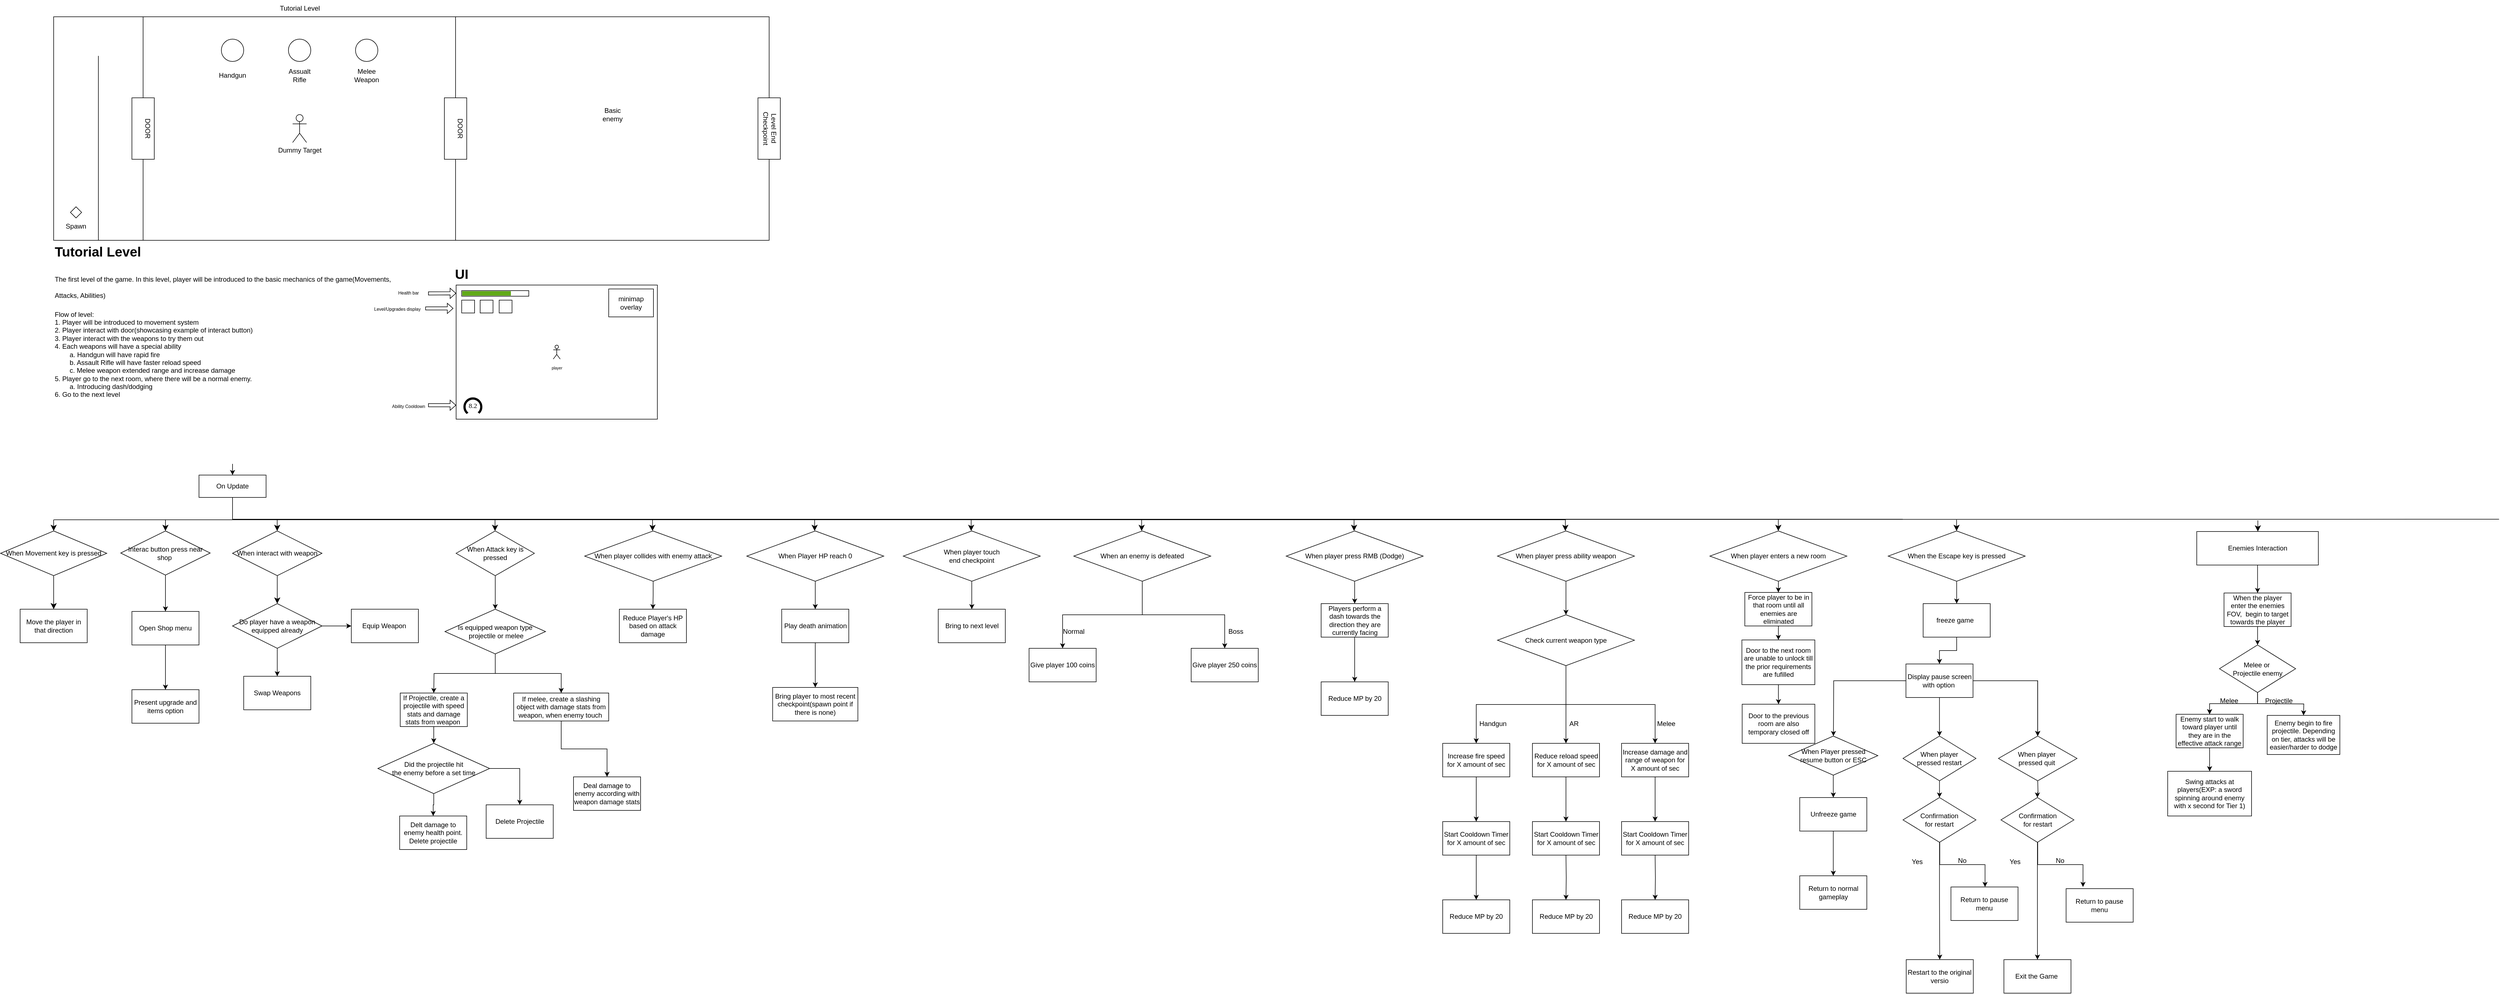 <mxfile version="27.1.1">
  <diagram name="Page-1" id="taYUtSJ_4CDuhA6wjiIW">
    <mxGraphModel dx="5456" dy="2317" grid="1" gridSize="10" guides="1" tooltips="1" connect="1" arrows="1" fold="1" page="1" pageScale="1" pageWidth="850" pageHeight="1100" math="0" shadow="0" adaptiveColors="auto">
      <root>
        <mxCell id="0" />
        <mxCell id="1" parent="0" />
        <mxCell id="h_4dqQD72bOemCukOD2A-1" value="" style="whiteSpace=wrap;html=1;fillColor=none;rounded=0;" parent="1" vertex="1">
          <mxGeometry x="-625" y="110" width="1280" height="400" as="geometry" />
        </mxCell>
        <mxCell id="h_4dqQD72bOemCukOD2A-2" value="Tutorial Level" style="text;html=1;align=center;verticalAlign=middle;resizable=0;points=[];autosize=1;strokeColor=none;fillColor=none;rounded=0;" parent="1" vertex="1">
          <mxGeometry x="-235" y="80" width="100" height="30" as="geometry" />
        </mxCell>
        <mxCell id="h_4dqQD72bOemCukOD2A-7" value="" style="rhombus;whiteSpace=wrap;html=1;rounded=0;" parent="1" vertex="1">
          <mxGeometry x="-595" y="450" width="20" height="20" as="geometry" />
        </mxCell>
        <mxCell id="h_4dqQD72bOemCukOD2A-9" value="Spawn" style="text;html=1;align=center;verticalAlign=middle;whiteSpace=wrap;rounded=0;" parent="1" vertex="1">
          <mxGeometry x="-615" y="470" width="60" height="30" as="geometry" />
        </mxCell>
        <mxCell id="h_4dqQD72bOemCukOD2A-11" value="&lt;h1 style=&quot;margin-top: 0px;&quot;&gt;&lt;span style=&quot;background-color: transparent; color: light-dark(rgb(0, 0, 0), rgb(255, 255, 255));&quot;&gt;Tutorial Level&lt;/span&gt;&lt;/h1&gt;&lt;h1 style=&quot;margin-top: 0px;&quot;&gt;&lt;span style=&quot;font-size: 12px; font-weight: 400; line-height: 100%;&quot;&gt;The first level of the game. In this level, player will be introduced to the basic mechanics of the game(Movements, Attacks, Abilities)&lt;/span&gt;&lt;/h1&gt;&lt;div&gt;&lt;span style=&quot;font-size: 12px; font-weight: 400; line-height: 100%;&quot;&gt;Flow of level:&lt;/span&gt;&lt;/div&gt;&lt;div&gt;1. Player will be introduced to movement system&lt;/div&gt;&lt;div&gt;2. Player interact with door(showcasing example of interact button)&lt;/div&gt;&lt;div&gt;3. Player interact with the weapons to try them out&lt;/div&gt;&lt;div&gt;4. Each weapons will have a special ability&lt;/div&gt;&lt;div&gt;&lt;span style=&quot;white-space: pre;&quot;&gt;&#x9;&lt;/span&gt;a. Handgun will have rapid fire&lt;br&gt;&lt;/div&gt;&lt;div&gt;&lt;span style=&quot;white-space: pre;&quot;&gt;&#x9;&lt;/span&gt;b. Assault Rifle will have faster reload speed&lt;br&gt;&lt;/div&gt;&lt;div&gt;&lt;span style=&quot;white-space: pre;&quot;&gt;&#x9;&lt;/span&gt;c. Melee weapon extended range and increase damage&lt;br&gt;&lt;/div&gt;&lt;div&gt;5. Player go to the next room, where there will be a normal enemy.&amp;nbsp;&lt;/div&gt;&lt;div&gt;&lt;span style=&quot;white-space: pre;&quot;&gt;&#x9;&lt;/span&gt;a. Introducing dash/dodging&lt;br&gt;&lt;/div&gt;&lt;div&gt;6. Go to the next level&lt;/div&gt;&lt;div&gt;&lt;br&gt;&lt;/div&gt;&lt;div&gt;&lt;br&gt;&lt;/div&gt;" style="text;html=1;whiteSpace=wrap;overflow=hidden;rounded=0;" parent="1" vertex="1">
          <mxGeometry x="-625" y="510" width="620" height="310" as="geometry" />
        </mxCell>
        <mxCell id="C2N_jpq54dSIksbOcnpH-1" value="Dummy Target&lt;div&gt;&lt;br&gt;&lt;/div&gt;" style="shape=umlActor;verticalLabelPosition=bottom;verticalAlign=top;html=1;outlineConnect=0;rounded=0;" parent="1" vertex="1">
          <mxGeometry x="-197.5" y="285" width="25" height="50" as="geometry" />
        </mxCell>
        <mxCell id="C2N_jpq54dSIksbOcnpH-4" value="" style="endArrow=none;html=1;rounded=0;" parent="1" target="h_4dqQD72bOemCukOD2A-1" edge="1">
          <mxGeometry width="50" height="50" relative="1" as="geometry">
            <mxPoint x="-545" y="510" as="sourcePoint" />
            <mxPoint x="-495" y="460" as="targetPoint" />
          </mxGeometry>
        </mxCell>
        <mxCell id="C2N_jpq54dSIksbOcnpH-5" value="" style="endArrow=none;html=1;rounded=0;" parent="1" edge="1">
          <mxGeometry width="50" height="50" relative="1" as="geometry">
            <mxPoint x="-545" y="510" as="sourcePoint" />
            <mxPoint x="-545" y="180" as="targetPoint" />
          </mxGeometry>
        </mxCell>
        <mxCell id="C2N_jpq54dSIksbOcnpH-6" value="" style="endArrow=none;html=1;rounded=0;" parent="1" source="C2N_jpq54dSIksbOcnpH-9" edge="1">
          <mxGeometry width="50" height="50" relative="1" as="geometry">
            <mxPoint x="-465" y="510" as="sourcePoint" />
            <mxPoint x="-465" y="110" as="targetPoint" />
          </mxGeometry>
        </mxCell>
        <mxCell id="C2N_jpq54dSIksbOcnpH-10" value="" style="endArrow=none;html=1;rounded=0;" parent="1" target="C2N_jpq54dSIksbOcnpH-9" edge="1">
          <mxGeometry width="50" height="50" relative="1" as="geometry">
            <mxPoint x="-465" y="510" as="sourcePoint" />
            <mxPoint x="-465" y="110" as="targetPoint" />
          </mxGeometry>
        </mxCell>
        <mxCell id="C2N_jpq54dSIksbOcnpH-9" value="DOOR&lt;div&gt;&amp;nbsp;&lt;/div&gt;" style="whiteSpace=wrap;html=1;textDirection=vertical-rl;rounded=0;" parent="1" vertex="1">
          <mxGeometry x="-485" y="255" width="40" height="110" as="geometry" />
        </mxCell>
        <mxCell id="tabiRLwtRzqliQ1mIiWP-1" value="" style="ellipse;whiteSpace=wrap;html=1;aspect=fixed;rounded=0;" parent="1" vertex="1">
          <mxGeometry x="-325" y="150" width="40" height="40" as="geometry" />
        </mxCell>
        <mxCell id="tabiRLwtRzqliQ1mIiWP-2" value="" style="ellipse;whiteSpace=wrap;html=1;aspect=fixed;rounded=0;" parent="1" vertex="1">
          <mxGeometry x="-205" y="150" width="40" height="40" as="geometry" />
        </mxCell>
        <mxCell id="tabiRLwtRzqliQ1mIiWP-3" value="" style="ellipse;whiteSpace=wrap;html=1;aspect=fixed;rounded=0;" parent="1" vertex="1">
          <mxGeometry x="-85" y="150" width="40" height="40" as="geometry" />
        </mxCell>
        <mxCell id="tabiRLwtRzqliQ1mIiWP-4" value="Handgun&lt;span style=&quot;color: rgba(0, 0, 0, 0); font-family: monospace; font-size: 0px; text-align: start; text-wrap-mode: nowrap;&quot;&gt;%3CmxGraphModel%3E%3Croot%3E%3CmxCell%20id%3D%220%22%2F%3E%3CmxCell%20id%3D%221%22%20parent%3D%220%22%2F%3E%3CmxCell%20id%3D%222%22%20value%3D%22%22%20style%3D%22ellipse%3BwhiteSpace%3Dwrap%3Bhtml%3D1%3Baspect%3Dfixed%3B%22%20vertex%3D%221%22%20parent%3D%221%22%3E%3CmxGeometry%20x%3D%22280%22%20y%3D%2280%22%20width%3D%2240%22%20height%3D%2240%22%20as%3D%22geometry%22%2F%3E%3C%2FmxCell%3E%3C%2Froot%3E%3C%2FmxGraphModel%3E&lt;/span&gt;" style="text;html=1;align=center;verticalAlign=middle;whiteSpace=wrap;rounded=0;" parent="1" vertex="1">
          <mxGeometry x="-335" y="200" width="60" height="30" as="geometry" />
        </mxCell>
        <mxCell id="tabiRLwtRzqliQ1mIiWP-5" value="Assualt Rifle" style="text;html=1;align=center;verticalAlign=middle;whiteSpace=wrap;rounded=0;" parent="1" vertex="1">
          <mxGeometry x="-215" y="200" width="60" height="30" as="geometry" />
        </mxCell>
        <mxCell id="tabiRLwtRzqliQ1mIiWP-6" value="Melee Weapon" style="text;html=1;align=center;verticalAlign=middle;whiteSpace=wrap;rounded=0;" parent="1" vertex="1">
          <mxGeometry x="-95" y="200" width="60" height="30" as="geometry" />
        </mxCell>
        <mxCell id="7q4dAaEzFGY37Xp3p4Tz-1" style="edgeStyle=orthogonalEdgeStyle;rounded=0;orthogonalLoop=1;jettySize=auto;html=1;exitX=0.5;exitY=1;exitDx=0;exitDy=0;" parent="1" source="C2N_jpq54dSIksbOcnpH-9" target="C2N_jpq54dSIksbOcnpH-9" edge="1">
          <mxGeometry relative="1" as="geometry" />
        </mxCell>
        <mxCell id="E4qFbeiB4ODEOkEXqFHY-1" value="&lt;h1 style=&quot;margin-top: 0px;&quot;&gt;&lt;span style=&quot;background-color: transparent; color: light-dark(rgb(0, 0, 0), rgb(255, 255, 255));&quot;&gt;UI&lt;/span&gt;&lt;/h1&gt;" style="text;html=1;whiteSpace=wrap;overflow=hidden;rounded=0;align=center;" parent="1" vertex="1">
          <mxGeometry x="15" y="550" width="180" height="40" as="geometry" />
        </mxCell>
        <mxCell id="E4qFbeiB4ODEOkEXqFHY-2" value="" style="rounded=0;whiteSpace=wrap;html=1;" parent="1" vertex="1">
          <mxGeometry x="95" y="590" width="360" height="240" as="geometry" />
        </mxCell>
        <mxCell id="E4qFbeiB4ODEOkEXqFHY-3" value="" style="rounded=0;whiteSpace=wrap;html=1;" parent="1" vertex="1">
          <mxGeometry x="105" y="600" width="120" height="10" as="geometry" />
        </mxCell>
        <mxCell id="E4qFbeiB4ODEOkEXqFHY-4" value="" style="rounded=0;whiteSpace=wrap;html=1;fillColor=#60a917;fontColor=#ffffff;strokeColor=none;movable=1;resizable=1;rotatable=1;deletable=1;editable=1;locked=0;connectable=1;" parent="1" vertex="1">
          <mxGeometry x="106" y="601" width="87" height="8" as="geometry" />
        </mxCell>
        <mxCell id="E4qFbeiB4ODEOkEXqFHY-5" value="" style="ellipse;whiteSpace=wrap;html=1;aspect=fixed;strokeWidth=4;" parent="1" vertex="1">
          <mxGeometry x="110" y="793" width="30" height="30" as="geometry" />
        </mxCell>
        <mxCell id="E4qFbeiB4ODEOkEXqFHY-7" value="&lt;font face=&quot;Tahoma&quot;&gt;8.2&lt;/font&gt;" style="text;html=1;align=center;verticalAlign=middle;whiteSpace=wrap;rounded=0;" parent="1" vertex="1">
          <mxGeometry x="95" y="791" width="60" height="30" as="geometry" />
        </mxCell>
        <mxCell id="E4qFbeiB4ODEOkEXqFHY-8" value="minimap overlay" style="rounded=0;whiteSpace=wrap;html=1;" parent="1" vertex="1">
          <mxGeometry x="368" y="597" width="80" height="50" as="geometry" />
        </mxCell>
        <mxCell id="E4qFbeiB4ODEOkEXqFHY-9" value="" style="shape=flexArrow;endArrow=classic;html=1;rounded=0;width=5.714;endSize=3.095;endWidth=11.565;" parent="1" edge="1">
          <mxGeometry width="50" height="50" relative="1" as="geometry">
            <mxPoint x="45" y="805" as="sourcePoint" />
            <mxPoint x="95" y="805" as="targetPoint" />
          </mxGeometry>
        </mxCell>
        <mxCell id="E4qFbeiB4ODEOkEXqFHY-10" value="" style="shape=flexArrow;endArrow=classic;html=1;rounded=0;width=5.714;endSize=3.095;endWidth=11.565;" parent="1" edge="1">
          <mxGeometry width="50" height="50" relative="1" as="geometry">
            <mxPoint x="45" y="605" as="sourcePoint" />
            <mxPoint x="95" y="604.76" as="targetPoint" />
          </mxGeometry>
        </mxCell>
        <mxCell id="E4qFbeiB4ODEOkEXqFHY-11" value="&lt;div&gt;&lt;font style=&quot;font-size: 8px;&quot;&gt;Ability&amp;nbsp;&lt;/font&gt;&lt;span style=&quot;font-size: 8px; background-color: transparent; color: light-dark(rgb(0, 0, 0), rgb(255, 255, 255));&quot;&gt;Cooldown&lt;/span&gt;&lt;/div&gt;" style="text;html=1;align=center;verticalAlign=middle;whiteSpace=wrap;rounded=0;" parent="1" vertex="1">
          <mxGeometry x="-35" y="791" width="90" height="30" as="geometry" />
        </mxCell>
        <mxCell id="E4qFbeiB4ODEOkEXqFHY-12" value="&lt;div&gt;&lt;span style=&quot;font-size: 8px;&quot;&gt;Health bar&lt;/span&gt;&lt;/div&gt;" style="text;html=1;align=center;verticalAlign=middle;whiteSpace=wrap;rounded=0;" parent="1" vertex="1">
          <mxGeometry x="-35" y="588" width="90" height="30" as="geometry" />
        </mxCell>
        <mxCell id="E4qFbeiB4ODEOkEXqFHY-19" value="" style="whiteSpace=wrap;html=1;aspect=fixed;" parent="1" vertex="1">
          <mxGeometry x="105" y="617" width="23" height="23" as="geometry" />
        </mxCell>
        <mxCell id="E4qFbeiB4ODEOkEXqFHY-20" value="" style="whiteSpace=wrap;html=1;aspect=fixed;" parent="1" vertex="1">
          <mxGeometry x="138" y="617" width="23" height="23" as="geometry" />
        </mxCell>
        <mxCell id="E4qFbeiB4ODEOkEXqFHY-21" value="" style="whiteSpace=wrap;html=1;aspect=fixed;" parent="1" vertex="1">
          <mxGeometry x="172" y="617" width="23" height="23" as="geometry" />
        </mxCell>
        <mxCell id="E4qFbeiB4ODEOkEXqFHY-22" value="" style="shape=flexArrow;endArrow=classic;html=1;rounded=0;width=5.714;endSize=3.095;endWidth=11.565;" parent="1" edge="1">
          <mxGeometry width="50" height="50" relative="1" as="geometry">
            <mxPoint x="40" y="631.8" as="sourcePoint" />
            <mxPoint x="90" y="631.8" as="targetPoint" />
          </mxGeometry>
        </mxCell>
        <mxCell id="E4qFbeiB4ODEOkEXqFHY-23" value="&lt;span style=&quot;font-size: 8px;&quot;&gt;Level/Upgrades display&lt;/span&gt;" style="text;html=1;align=center;verticalAlign=middle;whiteSpace=wrap;rounded=0;" parent="1" vertex="1">
          <mxGeometry x="-55" y="617" width="90" height="30" as="geometry" />
        </mxCell>
        <mxCell id="E4qFbeiB4ODEOkEXqFHY-24" value="" style="triangle;whiteSpace=wrap;html=1;rotation=-90;strokeColor=none;" parent="1" vertex="1">
          <mxGeometry x="117.2" y="798.45" width="16.87" height="43" as="geometry" />
        </mxCell>
        <mxCell id="E4qFbeiB4ODEOkEXqFHY-25" value="&lt;div&gt;&lt;font style=&quot;font-size: 7px;&quot;&gt;player&lt;/font&gt;&lt;/div&gt;" style="shape=umlActor;verticalLabelPosition=bottom;verticalAlign=top;html=1;outlineConnect=0;rounded=0;" parent="1" vertex="1">
          <mxGeometry x="268.75" y="697.5" width="12.5" height="25" as="geometry" />
        </mxCell>
        <mxCell id="eXyDsj4oLJ770W_KGHtE-5" value="" style="endArrow=none;html=1;rounded=0;" parent="1" source="eXyDsj4oLJ770W_KGHtE-7" edge="1">
          <mxGeometry width="50" height="50" relative="1" as="geometry">
            <mxPoint x="94" y="510" as="sourcePoint" />
            <mxPoint x="94" y="110" as="targetPoint" />
          </mxGeometry>
        </mxCell>
        <mxCell id="eXyDsj4oLJ770W_KGHtE-6" value="" style="endArrow=none;html=1;rounded=0;" parent="1" target="eXyDsj4oLJ770W_KGHtE-7" edge="1">
          <mxGeometry width="50" height="50" relative="1" as="geometry">
            <mxPoint x="94" y="510" as="sourcePoint" />
            <mxPoint x="94" y="110" as="targetPoint" />
          </mxGeometry>
        </mxCell>
        <mxCell id="eXyDsj4oLJ770W_KGHtE-7" value="DOOR&lt;div&gt;&amp;nbsp;&lt;/div&gt;" style="whiteSpace=wrap;html=1;textDirection=vertical-rl;rounded=0;" parent="1" vertex="1">
          <mxGeometry x="74" y="255" width="40" height="110" as="geometry" />
        </mxCell>
        <mxCell id="q4_9x-0cVKSZLk66gTpS-5" value="" style="rhombus;whiteSpace=wrap;html=1;fillColor=light-dark(#FFFFFF,#CC0000);strokeColor=none;" parent="1" vertex="1">
          <mxGeometry x="355" y="230" width="40" height="40" as="geometry" />
        </mxCell>
        <mxCell id="q4_9x-0cVKSZLk66gTpS-6" value="Basic enemy" style="text;html=1;align=center;verticalAlign=middle;whiteSpace=wrap;rounded=0;" parent="1" vertex="1">
          <mxGeometry x="345" y="270" width="60" height="30" as="geometry" />
        </mxCell>
        <mxCell id="q4_9x-0cVKSZLk66gTpS-7" value="Level End Checkpoint" style="whiteSpace=wrap;html=1;textDirection=vertical-rl;rounded=0;" parent="1" vertex="1">
          <mxGeometry x="635" y="255" width="40" height="110" as="geometry" />
        </mxCell>
        <mxCell id="80Y661r_ULmCbY4gzf0H-1" style="edgeStyle=orthogonalEdgeStyle;rounded=0;orthogonalLoop=1;jettySize=auto;html=1;exitX=0.5;exitY=1;exitDx=0;exitDy=0;entryX=0.5;entryY=0;entryDx=0;entryDy=0;" edge="1" parent="1" target="80Y661r_ULmCbY4gzf0H-2">
          <mxGeometry relative="1" as="geometry">
            <mxPoint x="-305" y="910" as="sourcePoint" />
          </mxGeometry>
        </mxCell>
        <mxCell id="80Y661r_ULmCbY4gzf0H-2" value="On Update" style="rounded=0;whiteSpace=wrap;html=1;" vertex="1" parent="1">
          <mxGeometry x="-365" y="930" width="120" height="40" as="geometry" />
        </mxCell>
        <mxCell id="80Y661r_ULmCbY4gzf0H-3" style="edgeStyle=none;curved=1;rounded=0;orthogonalLoop=1;jettySize=auto;html=1;exitX=0.5;exitY=1;exitDx=0;exitDy=0;fontSize=12;startSize=8;endSize=8;" edge="1" parent="1" source="80Y661r_ULmCbY4gzf0H-4" target="80Y661r_ULmCbY4gzf0H-8">
          <mxGeometry relative="1" as="geometry" />
        </mxCell>
        <mxCell id="80Y661r_ULmCbY4gzf0H-4" value="&lt;div&gt;&lt;span style=&quot;background-color: transparent; color: light-dark(rgb(0, 0, 0), rgb(255, 255, 255));&quot;&gt;When Movement key is pressed&lt;/span&gt;&lt;/div&gt;" style="rhombus;whiteSpace=wrap;html=1;" vertex="1" parent="1">
          <mxGeometry x="-720" y="1030" width="190" height="80" as="geometry" />
        </mxCell>
        <mxCell id="80Y661r_ULmCbY4gzf0H-5" value="" style="endArrow=none;html=1;rounded=0;fontSize=12;startSize=8;endSize=8;curved=1;" edge="1" parent="1">
          <mxGeometry width="50" height="50" relative="1" as="geometry">
            <mxPoint x="-305" y="1010" as="sourcePoint" />
            <mxPoint x="-305" y="970" as="targetPoint" />
          </mxGeometry>
        </mxCell>
        <mxCell id="80Y661r_ULmCbY4gzf0H-6" value="" style="endArrow=none;html=1;rounded=0;fontSize=12;startSize=8;endSize=8;curved=1;" edge="1" parent="1">
          <mxGeometry width="50" height="50" relative="1" as="geometry">
            <mxPoint x="-305" y="1010" as="sourcePoint" />
            <mxPoint x="-625" y="1010" as="targetPoint" />
          </mxGeometry>
        </mxCell>
        <mxCell id="80Y661r_ULmCbY4gzf0H-7" value="" style="endArrow=classic;html=1;rounded=0;fontSize=12;startSize=8;endSize=8;curved=1;entryX=0.5;entryY=0;entryDx=0;entryDy=0;" edge="1" parent="1" target="80Y661r_ULmCbY4gzf0H-4">
          <mxGeometry width="50" height="50" relative="1" as="geometry">
            <mxPoint x="-625" y="1010" as="sourcePoint" />
            <mxPoint x="-675" y="1020" as="targetPoint" />
          </mxGeometry>
        </mxCell>
        <mxCell id="80Y661r_ULmCbY4gzf0H-8" value="Move the player in that direction" style="rounded=0;whiteSpace=wrap;html=1;" vertex="1" parent="1">
          <mxGeometry x="-685" y="1170" width="120" height="60" as="geometry" />
        </mxCell>
        <mxCell id="80Y661r_ULmCbY4gzf0H-9" value="" style="endArrow=classic;html=1;rounded=0;fontSize=12;startSize=8;endSize=8;curved=1;" edge="1" parent="1">
          <mxGeometry width="50" height="50" relative="1" as="geometry">
            <mxPoint x="-425" y="1010" as="sourcePoint" />
            <mxPoint x="-425" y="1030" as="targetPoint" />
          </mxGeometry>
        </mxCell>
        <mxCell id="80Y661r_ULmCbY4gzf0H-10" value="" style="edgeStyle=none;curved=1;rounded=0;orthogonalLoop=1;jettySize=auto;html=1;fontSize=12;startSize=8;endSize=8;" edge="1" parent="1" source="80Y661r_ULmCbY4gzf0H-11" target="80Y661r_ULmCbY4gzf0H-16">
          <mxGeometry relative="1" as="geometry" />
        </mxCell>
        <mxCell id="80Y661r_ULmCbY4gzf0H-11" value="When interact with weapon" style="rhombus;whiteSpace=wrap;html=1;" vertex="1" parent="1">
          <mxGeometry x="-305" y="1030" width="160" height="80" as="geometry" />
        </mxCell>
        <mxCell id="80Y661r_ULmCbY4gzf0H-12" value="" style="endArrow=none;html=1;rounded=0;fontSize=12;startSize=8;endSize=8;curved=1;" edge="1" parent="1">
          <mxGeometry width="50" height="50" relative="1" as="geometry">
            <mxPoint x="-305" y="1010" as="sourcePoint" />
            <mxPoint x="2080" y="1010" as="targetPoint" />
          </mxGeometry>
        </mxCell>
        <mxCell id="80Y661r_ULmCbY4gzf0H-13" value="" style="endArrow=classic;html=1;rounded=0;fontSize=12;startSize=8;endSize=8;curved=1;" edge="1" parent="1">
          <mxGeometry width="50" height="50" relative="1" as="geometry">
            <mxPoint x="-225.11" y="1010" as="sourcePoint" />
            <mxPoint x="-225.11" y="1030" as="targetPoint" />
          </mxGeometry>
        </mxCell>
        <mxCell id="80Y661r_ULmCbY4gzf0H-14" style="edgeStyle=orthogonalEdgeStyle;rounded=0;orthogonalLoop=1;jettySize=auto;html=1;exitX=1;exitY=0.5;exitDx=0;exitDy=0;" edge="1" parent="1">
          <mxGeometry relative="1" as="geometry">
            <mxPoint x="-92.5" y="1200" as="targetPoint" />
            <mxPoint x="-172.5" y="1200" as="sourcePoint" />
          </mxGeometry>
        </mxCell>
        <mxCell id="80Y661r_ULmCbY4gzf0H-15" style="edgeStyle=orthogonalEdgeStyle;rounded=0;orthogonalLoop=1;jettySize=auto;html=1;exitX=0.5;exitY=1;exitDx=0;exitDy=0;" edge="1" parent="1" source="80Y661r_ULmCbY4gzf0H-16">
          <mxGeometry relative="1" as="geometry">
            <mxPoint x="-225" y="1290" as="targetPoint" />
          </mxGeometry>
        </mxCell>
        <mxCell id="80Y661r_ULmCbY4gzf0H-16" value="Do player have a weapon&lt;div&gt;equipped already&lt;/div&gt;" style="rhombus;whiteSpace=wrap;html=1;" vertex="1" parent="1">
          <mxGeometry x="-305" y="1160" width="160" height="80" as="geometry" />
        </mxCell>
        <mxCell id="80Y661r_ULmCbY4gzf0H-17" value="Equip Weapon&amp;nbsp;" style="rounded=0;whiteSpace=wrap;html=1;" vertex="1" parent="1">
          <mxGeometry x="-92.5" y="1170" width="120" height="60" as="geometry" />
        </mxCell>
        <mxCell id="80Y661r_ULmCbY4gzf0H-18" value="Swap Weapons" style="rounded=0;whiteSpace=wrap;html=1;" vertex="1" parent="1">
          <mxGeometry x="-285" y="1290" width="120" height="60" as="geometry" />
        </mxCell>
        <mxCell id="80Y661r_ULmCbY4gzf0H-19" value="" style="endArrow=classic;html=1;rounded=0;fontSize=12;startSize=8;endSize=8;curved=1;" edge="1" parent="1">
          <mxGeometry width="50" height="50" relative="1" as="geometry">
            <mxPoint x="164.6" y="1010" as="sourcePoint" />
            <mxPoint x="164.6" y="1030" as="targetPoint" />
          </mxGeometry>
        </mxCell>
        <mxCell id="80Y661r_ULmCbY4gzf0H-20" style="edgeStyle=orthogonalEdgeStyle;rounded=0;orthogonalLoop=1;jettySize=auto;html=1;exitX=0.5;exitY=1;exitDx=0;exitDy=0;entryX=0.5;entryY=0;entryDx=0;entryDy=0;" edge="1" parent="1" source="80Y661r_ULmCbY4gzf0H-21">
          <mxGeometry relative="1" as="geometry">
            <mxPoint x="165" y="1170" as="targetPoint" />
          </mxGeometry>
        </mxCell>
        <mxCell id="80Y661r_ULmCbY4gzf0H-21" value="When Attack key is pressed" style="rhombus;whiteSpace=wrap;html=1;" vertex="1" parent="1">
          <mxGeometry x="95" y="1030" width="140" height="80" as="geometry" />
        </mxCell>
        <mxCell id="80Y661r_ULmCbY4gzf0H-22" style="edgeStyle=orthogonalEdgeStyle;rounded=0;orthogonalLoop=1;jettySize=auto;html=1;exitX=0.5;exitY=1;exitDx=0;exitDy=0;" edge="1" parent="1" source="80Y661r_ULmCbY4gzf0H-24">
          <mxGeometry relative="1" as="geometry">
            <mxPoint x="55" y="1320" as="targetPoint" />
            <mxPoint x="165" y="1290" as="sourcePoint" />
          </mxGeometry>
        </mxCell>
        <mxCell id="80Y661r_ULmCbY4gzf0H-23" value="" style="edgeStyle=orthogonalEdgeStyle;rounded=0;orthogonalLoop=1;jettySize=auto;html=1;" edge="1" parent="1" source="80Y661r_ULmCbY4gzf0H-24" target="80Y661r_ULmCbY4gzf0H-26">
          <mxGeometry relative="1" as="geometry" />
        </mxCell>
        <mxCell id="80Y661r_ULmCbY4gzf0H-24" value="Is equipped weapon type&lt;div&gt;&amp;nbsp;projectile or melee&lt;/div&gt;" style="rhombus;whiteSpace=wrap;html=1;rounded=0;" vertex="1" parent="1">
          <mxGeometry x="75" y="1170" width="180" height="80" as="geometry" />
        </mxCell>
        <mxCell id="80Y661r_ULmCbY4gzf0H-25" value="" style="edgeStyle=orthogonalEdgeStyle;rounded=0;orthogonalLoop=1;jettySize=auto;html=1;" edge="1" parent="1" source="80Y661r_ULmCbY4gzf0H-26" target="80Y661r_ULmCbY4gzf0H-35">
          <mxGeometry relative="1" as="geometry" />
        </mxCell>
        <mxCell id="80Y661r_ULmCbY4gzf0H-26" value="If melee, create a slashing object with damage stats from weapon, when enemy touch&amp;nbsp;" style="whiteSpace=wrap;html=1;rounded=0;" vertex="1" parent="1">
          <mxGeometry x="198" y="1320" width="170" height="50" as="geometry" />
        </mxCell>
        <mxCell id="80Y661r_ULmCbY4gzf0H-27" value="" style="edgeStyle=orthogonalEdgeStyle;rounded=0;orthogonalLoop=1;jettySize=auto;html=1;" edge="1" parent="1" source="80Y661r_ULmCbY4gzf0H-28" target="80Y661r_ULmCbY4gzf0H-32">
          <mxGeometry relative="1" as="geometry" />
        </mxCell>
        <mxCell id="80Y661r_ULmCbY4gzf0H-28" value="If Projectile, create a projectile with speed stats and damage stats from weapon&amp;nbsp;" style="rounded=0;whiteSpace=wrap;html=1;" vertex="1" parent="1">
          <mxGeometry x="-5" y="1320" width="120" height="60" as="geometry" />
        </mxCell>
        <mxCell id="80Y661r_ULmCbY4gzf0H-29" style="edgeStyle=orthogonalEdgeStyle;rounded=0;orthogonalLoop=1;jettySize=auto;html=1;exitX=0.5;exitY=1;exitDx=0;exitDy=0;" edge="1" parent="1" source="80Y661r_ULmCbY4gzf0H-26" target="80Y661r_ULmCbY4gzf0H-26">
          <mxGeometry relative="1" as="geometry" />
        </mxCell>
        <mxCell id="80Y661r_ULmCbY4gzf0H-30" value="" style="edgeStyle=orthogonalEdgeStyle;rounded=0;orthogonalLoop=1;jettySize=auto;html=1;" edge="1" parent="1" source="80Y661r_ULmCbY4gzf0H-32" target="80Y661r_ULmCbY4gzf0H-33">
          <mxGeometry relative="1" as="geometry" />
        </mxCell>
        <mxCell id="80Y661r_ULmCbY4gzf0H-31" value="" style="edgeStyle=orthogonalEdgeStyle;rounded=0;orthogonalLoop=1;jettySize=auto;html=1;exitX=1;exitY=0.5;exitDx=0;exitDy=0;" edge="1" parent="1" source="80Y661r_ULmCbY4gzf0H-32" target="80Y661r_ULmCbY4gzf0H-34">
          <mxGeometry relative="1" as="geometry" />
        </mxCell>
        <mxCell id="80Y661r_ULmCbY4gzf0H-32" value="Did the projectile hit&lt;div&gt;the enemy before a set time&lt;/div&gt;" style="rhombus;whiteSpace=wrap;html=1;rounded=0;" vertex="1" parent="1">
          <mxGeometry x="-45" y="1410" width="200" height="90" as="geometry" />
        </mxCell>
        <mxCell id="80Y661r_ULmCbY4gzf0H-33" value="Delt damage to enemy health point. Delete projectile" style="whiteSpace=wrap;html=1;rounded=0;" vertex="1" parent="1">
          <mxGeometry x="-6" y="1540" width="120" height="60" as="geometry" />
        </mxCell>
        <mxCell id="80Y661r_ULmCbY4gzf0H-34" value="Delete Projectile" style="whiteSpace=wrap;html=1;rounded=0;" vertex="1" parent="1">
          <mxGeometry x="148.75" y="1520" width="120" height="60" as="geometry" />
        </mxCell>
        <mxCell id="80Y661r_ULmCbY4gzf0H-35" value="Deal damage to enemy according with weapon damage stats" style="whiteSpace=wrap;html=1;rounded=0;" vertex="1" parent="1">
          <mxGeometry x="305" y="1470" width="120" height="60" as="geometry" />
        </mxCell>
        <mxCell id="80Y661r_ULmCbY4gzf0H-36" value="" style="endArrow=classic;html=1;rounded=0;fontSize=12;startSize=8;endSize=8;curved=1;" edge="1" parent="1">
          <mxGeometry width="50" height="50" relative="1" as="geometry">
            <mxPoint x="446.41" y="1010" as="sourcePoint" />
            <mxPoint x="446.41" y="1030" as="targetPoint" />
          </mxGeometry>
        </mxCell>
        <mxCell id="80Y661r_ULmCbY4gzf0H-37" value="" style="edgeStyle=orthogonalEdgeStyle;rounded=0;orthogonalLoop=1;jettySize=auto;html=1;" edge="1" parent="1" source="80Y661r_ULmCbY4gzf0H-38" target="80Y661r_ULmCbY4gzf0H-39">
          <mxGeometry relative="1" as="geometry" />
        </mxCell>
        <mxCell id="80Y661r_ULmCbY4gzf0H-38" value="When player collides with enemy attack" style="rhombus;whiteSpace=wrap;html=1;" vertex="1" parent="1">
          <mxGeometry x="325" y="1030" width="245" height="90" as="geometry" />
        </mxCell>
        <mxCell id="80Y661r_ULmCbY4gzf0H-39" value="Reduce Player&#39;s HP based on attack damage" style="whiteSpace=wrap;html=1;" vertex="1" parent="1">
          <mxGeometry x="387" y="1170" width="120" height="60" as="geometry" />
        </mxCell>
        <mxCell id="80Y661r_ULmCbY4gzf0H-40" value="" style="endArrow=classic;html=1;rounded=0;fontSize=12;startSize=8;endSize=8;curved=1;" edge="1" parent="1">
          <mxGeometry width="50" height="50" relative="1" as="geometry">
            <mxPoint x="736.41" y="1010" as="sourcePoint" />
            <mxPoint x="736.41" y="1030" as="targetPoint" />
          </mxGeometry>
        </mxCell>
        <mxCell id="80Y661r_ULmCbY4gzf0H-41" value="" style="edgeStyle=orthogonalEdgeStyle;rounded=0;orthogonalLoop=1;jettySize=auto;html=1;" edge="1" parent="1" source="80Y661r_ULmCbY4gzf0H-42" target="80Y661r_ULmCbY4gzf0H-44">
          <mxGeometry relative="1" as="geometry" />
        </mxCell>
        <mxCell id="80Y661r_ULmCbY4gzf0H-42" value="When Player HP reach 0" style="rhombus;whiteSpace=wrap;html=1;" vertex="1" parent="1">
          <mxGeometry x="615" y="1030" width="245" height="90" as="geometry" />
        </mxCell>
        <mxCell id="80Y661r_ULmCbY4gzf0H-43" value="" style="edgeStyle=orthogonalEdgeStyle;rounded=0;orthogonalLoop=1;jettySize=auto;html=1;" edge="1" parent="1" source="80Y661r_ULmCbY4gzf0H-44" target="80Y661r_ULmCbY4gzf0H-45">
          <mxGeometry relative="1" as="geometry" />
        </mxCell>
        <mxCell id="80Y661r_ULmCbY4gzf0H-44" value="Play death animation" style="whiteSpace=wrap;html=1;" vertex="1" parent="1">
          <mxGeometry x="677.5" y="1170" width="120" height="60" as="geometry" />
        </mxCell>
        <mxCell id="80Y661r_ULmCbY4gzf0H-45" value="Bring player to most recent checkpoint(spawn point if there is none)" style="whiteSpace=wrap;html=1;" vertex="1" parent="1">
          <mxGeometry x="661.25" y="1310" width="152.5" height="60" as="geometry" />
        </mxCell>
        <mxCell id="80Y661r_ULmCbY4gzf0H-46" value="" style="endArrow=classic;html=1;rounded=0;fontSize=12;startSize=8;endSize=8;curved=1;" edge="1" parent="1">
          <mxGeometry width="50" height="50" relative="1" as="geometry">
            <mxPoint x="1016.41" y="1010" as="sourcePoint" />
            <mxPoint x="1016.41" y="1030" as="targetPoint" />
          </mxGeometry>
        </mxCell>
        <mxCell id="80Y661r_ULmCbY4gzf0H-47" value="" style="edgeStyle=orthogonalEdgeStyle;rounded=0;orthogonalLoop=1;jettySize=auto;html=1;" edge="1" parent="1" source="80Y661r_ULmCbY4gzf0H-48" target="80Y661r_ULmCbY4gzf0H-49">
          <mxGeometry relative="1" as="geometry" />
        </mxCell>
        <mxCell id="80Y661r_ULmCbY4gzf0H-48" value="When player touch&lt;div&gt;end checkpoint&lt;/div&gt;" style="rhombus;whiteSpace=wrap;html=1;" vertex="1" parent="1">
          <mxGeometry x="895" y="1030" width="245" height="90" as="geometry" />
        </mxCell>
        <mxCell id="80Y661r_ULmCbY4gzf0H-49" value="Bring to next level" style="whiteSpace=wrap;html=1;" vertex="1" parent="1">
          <mxGeometry x="957.5" y="1170" width="120" height="60" as="geometry" />
        </mxCell>
        <mxCell id="80Y661r_ULmCbY4gzf0H-50" value="" style="endArrow=classic;html=1;rounded=0;fontSize=12;startSize=8;endSize=8;curved=1;" edge="1" parent="1">
          <mxGeometry width="50" height="50" relative="1" as="geometry">
            <mxPoint x="1321.41" y="1010" as="sourcePoint" />
            <mxPoint x="1321.41" y="1030" as="targetPoint" />
          </mxGeometry>
        </mxCell>
        <mxCell id="80Y661r_ULmCbY4gzf0H-51" value="" style="edgeStyle=orthogonalEdgeStyle;rounded=0;orthogonalLoop=1;jettySize=auto;html=1;" edge="1" parent="1" source="80Y661r_ULmCbY4gzf0H-53" target="80Y661r_ULmCbY4gzf0H-54">
          <mxGeometry relative="1" as="geometry" />
        </mxCell>
        <mxCell id="80Y661r_ULmCbY4gzf0H-52" value="" style="edgeStyle=orthogonalEdgeStyle;rounded=0;orthogonalLoop=1;jettySize=auto;html=1;" edge="1" parent="1" source="80Y661r_ULmCbY4gzf0H-53" target="80Y661r_ULmCbY4gzf0H-55">
          <mxGeometry relative="1" as="geometry" />
        </mxCell>
        <mxCell id="80Y661r_ULmCbY4gzf0H-53" value="When an enemy is defeated" style="rhombus;whiteSpace=wrap;html=1;" vertex="1" parent="1">
          <mxGeometry x="1200" y="1030" width="245" height="90" as="geometry" />
        </mxCell>
        <mxCell id="80Y661r_ULmCbY4gzf0H-54" value="Give player 100 coins" style="whiteSpace=wrap;html=1;" vertex="1" parent="1">
          <mxGeometry x="1120" y="1240" width="120" height="60" as="geometry" />
        </mxCell>
        <mxCell id="80Y661r_ULmCbY4gzf0H-55" value="Give player 250 coins" style="whiteSpace=wrap;html=1;" vertex="1" parent="1">
          <mxGeometry x="1410" y="1240" width="120" height="60" as="geometry" />
        </mxCell>
        <mxCell id="80Y661r_ULmCbY4gzf0H-56" value="Normal" style="text;html=1;align=center;verticalAlign=middle;whiteSpace=wrap;rounded=0;" vertex="1" parent="1">
          <mxGeometry x="1170" y="1195" width="60" height="30" as="geometry" />
        </mxCell>
        <mxCell id="80Y661r_ULmCbY4gzf0H-57" value="Boss" style="text;html=1;align=center;verticalAlign=middle;whiteSpace=wrap;rounded=0;" vertex="1" parent="1">
          <mxGeometry x="1460" y="1195" width="60" height="30" as="geometry" />
        </mxCell>
        <mxCell id="80Y661r_ULmCbY4gzf0H-58" value="" style="endArrow=classic;html=1;rounded=0;fontSize=12;startSize=8;endSize=8;curved=1;" edge="1" parent="1">
          <mxGeometry width="50" height="50" relative="1" as="geometry">
            <mxPoint x="1701.41" y="1010" as="sourcePoint" />
            <mxPoint x="1701.41" y="1030" as="targetPoint" />
          </mxGeometry>
        </mxCell>
        <mxCell id="80Y661r_ULmCbY4gzf0H-59" value="" style="edgeStyle=orthogonalEdgeStyle;rounded=0;orthogonalLoop=1;jettySize=auto;html=1;" edge="1" parent="1" source="80Y661r_ULmCbY4gzf0H-60" target="80Y661r_ULmCbY4gzf0H-62">
          <mxGeometry relative="1" as="geometry" />
        </mxCell>
        <mxCell id="80Y661r_ULmCbY4gzf0H-60" value="When player press RMB (Dodge)" style="rhombus;whiteSpace=wrap;html=1;" vertex="1" parent="1">
          <mxGeometry x="1580" y="1030" width="245" height="90" as="geometry" />
        </mxCell>
        <mxCell id="80Y661r_ULmCbY4gzf0H-61" value="" style="edgeStyle=orthogonalEdgeStyle;rounded=0;orthogonalLoop=1;jettySize=auto;html=1;" edge="1" parent="1" source="80Y661r_ULmCbY4gzf0H-62" target="80Y661r_ULmCbY4gzf0H-148">
          <mxGeometry relative="1" as="geometry" />
        </mxCell>
        <mxCell id="80Y661r_ULmCbY4gzf0H-62" value="Players perform a dash towards the direction they are currently facing" style="whiteSpace=wrap;html=1;" vertex="1" parent="1">
          <mxGeometry x="1642.5" y="1160" width="120" height="60" as="geometry" />
        </mxCell>
        <mxCell id="80Y661r_ULmCbY4gzf0H-63" value="" style="endArrow=classic;html=1;rounded=0;fontSize=12;startSize=8;endSize=8;curved=1;" edge="1" parent="1">
          <mxGeometry width="50" height="50" relative="1" as="geometry">
            <mxPoint x="2079.41" y="1010" as="sourcePoint" />
            <mxPoint x="2079.41" y="1030" as="targetPoint" />
          </mxGeometry>
        </mxCell>
        <mxCell id="80Y661r_ULmCbY4gzf0H-64" value="" style="edgeStyle=orthogonalEdgeStyle;rounded=0;orthogonalLoop=1;jettySize=auto;html=1;" edge="1" parent="1" source="80Y661r_ULmCbY4gzf0H-65" target="80Y661r_ULmCbY4gzf0H-69">
          <mxGeometry relative="1" as="geometry" />
        </mxCell>
        <mxCell id="80Y661r_ULmCbY4gzf0H-65" value="When player press ability weapon" style="rhombus;whiteSpace=wrap;html=1;" vertex="1" parent="1">
          <mxGeometry x="1958" y="1030" width="245" height="90" as="geometry" />
        </mxCell>
        <mxCell id="80Y661r_ULmCbY4gzf0H-66" value="" style="edgeStyle=orthogonalEdgeStyle;rounded=0;orthogonalLoop=1;jettySize=auto;html=1;" edge="1" parent="1" source="80Y661r_ULmCbY4gzf0H-69" target="80Y661r_ULmCbY4gzf0H-71">
          <mxGeometry relative="1" as="geometry" />
        </mxCell>
        <mxCell id="80Y661r_ULmCbY4gzf0H-67" value="" style="edgeStyle=orthogonalEdgeStyle;rounded=0;orthogonalLoop=1;jettySize=auto;html=1;" edge="1" parent="1" source="80Y661r_ULmCbY4gzf0H-69" target="80Y661r_ULmCbY4gzf0H-73">
          <mxGeometry relative="1" as="geometry" />
        </mxCell>
        <mxCell id="80Y661r_ULmCbY4gzf0H-68" value="" style="edgeStyle=orthogonalEdgeStyle;rounded=0;orthogonalLoop=1;jettySize=auto;html=1;" edge="1" parent="1" source="80Y661r_ULmCbY4gzf0H-69" target="80Y661r_ULmCbY4gzf0H-75">
          <mxGeometry relative="1" as="geometry" />
        </mxCell>
        <mxCell id="80Y661r_ULmCbY4gzf0H-69" value="Check current weapon type" style="rhombus;whiteSpace=wrap;html=1;" vertex="1" parent="1">
          <mxGeometry x="1958" y="1180" width="245" height="91" as="geometry" />
        </mxCell>
        <mxCell id="80Y661r_ULmCbY4gzf0H-70" value="" style="edgeStyle=orthogonalEdgeStyle;rounded=0;orthogonalLoop=1;jettySize=auto;html=1;" edge="1" parent="1" source="80Y661r_ULmCbY4gzf0H-71" target="80Y661r_ULmCbY4gzf0H-80">
          <mxGeometry relative="1" as="geometry" />
        </mxCell>
        <mxCell id="80Y661r_ULmCbY4gzf0H-71" value="Increase fire speed for X amount of sec" style="whiteSpace=wrap;html=1;" vertex="1" parent="1">
          <mxGeometry x="1860" y="1410" width="120" height="60" as="geometry" />
        </mxCell>
        <mxCell id="80Y661r_ULmCbY4gzf0H-72" value="" style="edgeStyle=orthogonalEdgeStyle;rounded=0;orthogonalLoop=1;jettySize=auto;html=1;" edge="1" parent="1" source="80Y661r_ULmCbY4gzf0H-73">
          <mxGeometry relative="1" as="geometry">
            <mxPoint x="2080.5" y="1550" as="targetPoint" />
          </mxGeometry>
        </mxCell>
        <mxCell id="80Y661r_ULmCbY4gzf0H-73" value="Reduce reload speed for X amount of sec" style="whiteSpace=wrap;html=1;" vertex="1" parent="1">
          <mxGeometry x="2020.5" y="1410" width="120" height="60" as="geometry" />
        </mxCell>
        <mxCell id="80Y661r_ULmCbY4gzf0H-74" value="" style="edgeStyle=orthogonalEdgeStyle;rounded=0;orthogonalLoop=1;jettySize=auto;html=1;" edge="1" parent="1" source="80Y661r_ULmCbY4gzf0H-75">
          <mxGeometry relative="1" as="geometry">
            <mxPoint x="2240.0" y="1550" as="targetPoint" />
          </mxGeometry>
        </mxCell>
        <mxCell id="80Y661r_ULmCbY4gzf0H-75" value="Increase damage and range of weapon for X amount of sec" style="whiteSpace=wrap;html=1;" vertex="1" parent="1">
          <mxGeometry x="2180" y="1410" width="120" height="60" as="geometry" />
        </mxCell>
        <mxCell id="80Y661r_ULmCbY4gzf0H-76" value="Handgun" style="text;html=1;align=center;verticalAlign=middle;whiteSpace=wrap;rounded=0;" vertex="1" parent="1">
          <mxGeometry x="1920" y="1360" width="60" height="30" as="geometry" />
        </mxCell>
        <mxCell id="80Y661r_ULmCbY4gzf0H-77" value="AR" style="text;html=1;align=center;verticalAlign=middle;whiteSpace=wrap;rounded=0;" vertex="1" parent="1">
          <mxGeometry x="2065" y="1360" width="60" height="30" as="geometry" />
        </mxCell>
        <mxCell id="80Y661r_ULmCbY4gzf0H-78" value="Melee" style="text;html=1;align=center;verticalAlign=middle;whiteSpace=wrap;rounded=0;" vertex="1" parent="1">
          <mxGeometry x="2230" y="1360" width="60" height="30" as="geometry" />
        </mxCell>
        <mxCell id="80Y661r_ULmCbY4gzf0H-79" value="" style="edgeStyle=orthogonalEdgeStyle;rounded=0;orthogonalLoop=1;jettySize=auto;html=1;" edge="1" parent="1" source="80Y661r_ULmCbY4gzf0H-80" target="80Y661r_ULmCbY4gzf0H-149">
          <mxGeometry relative="1" as="geometry" />
        </mxCell>
        <mxCell id="80Y661r_ULmCbY4gzf0H-80" value="Start Cooldown Timer for X amount of sec" style="whiteSpace=wrap;html=1;" vertex="1" parent="1">
          <mxGeometry x="1860" y="1550" width="120" height="60" as="geometry" />
        </mxCell>
        <mxCell id="80Y661r_ULmCbY4gzf0H-81" value="Start Cooldown Timer for X amount of sec" style="whiteSpace=wrap;html=1;" vertex="1" parent="1">
          <mxGeometry x="2020.5" y="1550" width="120" height="60" as="geometry" />
        </mxCell>
        <mxCell id="80Y661r_ULmCbY4gzf0H-82" value="Start Cooldown Timer for X amount of sec" style="whiteSpace=wrap;html=1;" vertex="1" parent="1">
          <mxGeometry x="2180" y="1550" width="120" height="60" as="geometry" />
        </mxCell>
        <mxCell id="80Y661r_ULmCbY4gzf0H-83" value="" style="endArrow=none;html=1;rounded=0;fontSize=12;startSize=8;endSize=8;curved=1;" edge="1" parent="1">
          <mxGeometry width="50" height="50" relative="1" as="geometry">
            <mxPoint x="-305" y="1009" as="sourcePoint" />
            <mxPoint x="2683" y="1009" as="targetPoint" />
          </mxGeometry>
        </mxCell>
        <mxCell id="80Y661r_ULmCbY4gzf0H-84" value="" style="endArrow=none;html=1;rounded=0;fontSize=12;startSize=8;endSize=8;curved=1;" edge="1" parent="1">
          <mxGeometry width="50" height="50" relative="1" as="geometry">
            <mxPoint x="-305" y="1010" as="sourcePoint" />
            <mxPoint x="3749.793" y="1009" as="targetPoint" />
          </mxGeometry>
        </mxCell>
        <mxCell id="80Y661r_ULmCbY4gzf0H-85" value="" style="endArrow=classic;html=1;rounded=0;fontSize=12;startSize=8;endSize=8;curved=1;" edge="1" parent="1">
          <mxGeometry width="50" height="50" relative="1" as="geometry">
            <mxPoint x="2460.41" y="1010" as="sourcePoint" />
            <mxPoint x="2460.41" y="1030" as="targetPoint" />
          </mxGeometry>
        </mxCell>
        <mxCell id="80Y661r_ULmCbY4gzf0H-86" value="" style="edgeStyle=orthogonalEdgeStyle;rounded=0;orthogonalLoop=1;jettySize=auto;html=1;" edge="1" parent="1" source="80Y661r_ULmCbY4gzf0H-87" target="80Y661r_ULmCbY4gzf0H-89">
          <mxGeometry relative="1" as="geometry" />
        </mxCell>
        <mxCell id="80Y661r_ULmCbY4gzf0H-87" value="When player enters a new room" style="rhombus;whiteSpace=wrap;html=1;" vertex="1" parent="1">
          <mxGeometry x="2338" y="1030" width="245" height="90" as="geometry" />
        </mxCell>
        <mxCell id="80Y661r_ULmCbY4gzf0H-88" value="" style="edgeStyle=orthogonalEdgeStyle;rounded=0;orthogonalLoop=1;jettySize=auto;html=1;" edge="1" parent="1" source="80Y661r_ULmCbY4gzf0H-89" target="80Y661r_ULmCbY4gzf0H-91">
          <mxGeometry relative="1" as="geometry" />
        </mxCell>
        <mxCell id="80Y661r_ULmCbY4gzf0H-89" value="Force player to be in that room until all enemies are eliminated" style="whiteSpace=wrap;html=1;" vertex="1" parent="1">
          <mxGeometry x="2400.5" y="1140" width="120" height="60" as="geometry" />
        </mxCell>
        <mxCell id="80Y661r_ULmCbY4gzf0H-90" value="" style="edgeStyle=orthogonalEdgeStyle;rounded=0;orthogonalLoop=1;jettySize=auto;html=1;" edge="1" parent="1" source="80Y661r_ULmCbY4gzf0H-91" target="80Y661r_ULmCbY4gzf0H-124">
          <mxGeometry relative="1" as="geometry" />
        </mxCell>
        <mxCell id="80Y661r_ULmCbY4gzf0H-91" value="Door to the next room are unable to unlock till the prior requirements are fufilled" style="whiteSpace=wrap;html=1;" vertex="1" parent="1">
          <mxGeometry x="2395.25" y="1225" width="130.5" height="80" as="geometry" />
        </mxCell>
        <mxCell id="80Y661r_ULmCbY4gzf0H-92" value="" style="endArrow=classic;html=1;rounded=0;fontSize=12;startSize=8;endSize=8;curved=1;" edge="1" parent="1">
          <mxGeometry width="50" height="50" relative="1" as="geometry">
            <mxPoint x="2779.31" y="1010" as="sourcePoint" />
            <mxPoint x="2779.31" y="1030" as="targetPoint" />
          </mxGeometry>
        </mxCell>
        <mxCell id="80Y661r_ULmCbY4gzf0H-93" value="" style="edgeStyle=orthogonalEdgeStyle;rounded=0;orthogonalLoop=1;jettySize=auto;html=1;" edge="1" parent="1" source="80Y661r_ULmCbY4gzf0H-94" target="80Y661r_ULmCbY4gzf0H-96">
          <mxGeometry relative="1" as="geometry" />
        </mxCell>
        <mxCell id="80Y661r_ULmCbY4gzf0H-94" value="When the Escape key is pressed" style="rhombus;whiteSpace=wrap;html=1;" vertex="1" parent="1">
          <mxGeometry x="2657" y="1030" width="245" height="90" as="geometry" />
        </mxCell>
        <mxCell id="80Y661r_ULmCbY4gzf0H-95" value="" style="edgeStyle=orthogonalEdgeStyle;rounded=0;orthogonalLoop=1;jettySize=auto;html=1;" edge="1" parent="1" source="80Y661r_ULmCbY4gzf0H-96" target="80Y661r_ULmCbY4gzf0H-103">
          <mxGeometry relative="1" as="geometry" />
        </mxCell>
        <mxCell id="80Y661r_ULmCbY4gzf0H-96" value="freeze game&amp;nbsp;&amp;nbsp;" style="whiteSpace=wrap;html=1;" vertex="1" parent="1">
          <mxGeometry x="2719.5" y="1160" width="120" height="60" as="geometry" />
        </mxCell>
        <mxCell id="80Y661r_ULmCbY4gzf0H-97" value="" style="edgeStyle=orthogonalEdgeStyle;rounded=0;orthogonalLoop=1;jettySize=auto;html=1;" edge="1" parent="1" source="80Y661r_ULmCbY4gzf0H-103">
          <mxGeometry relative="1" as="geometry">
            <mxPoint x="2559" y="1397.004" as="targetPoint" />
          </mxGeometry>
        </mxCell>
        <mxCell id="80Y661r_ULmCbY4gzf0H-98" value="" style="edgeStyle=orthogonalEdgeStyle;rounded=0;orthogonalLoop=1;jettySize=auto;html=1;" edge="1" parent="1" source="80Y661r_ULmCbY4gzf0H-103" target="80Y661r_ULmCbY4gzf0H-106">
          <mxGeometry relative="1" as="geometry" />
        </mxCell>
        <mxCell id="80Y661r_ULmCbY4gzf0H-99" value="" style="edgeStyle=orthogonalEdgeStyle;rounded=0;orthogonalLoop=1;jettySize=auto;html=1;" edge="1" parent="1" source="80Y661r_ULmCbY4gzf0H-103" target="80Y661r_ULmCbY4gzf0H-106">
          <mxGeometry relative="1" as="geometry" />
        </mxCell>
        <mxCell id="80Y661r_ULmCbY4gzf0H-100" value="" style="edgeStyle=orthogonalEdgeStyle;rounded=0;orthogonalLoop=1;jettySize=auto;html=1;" edge="1" parent="1" source="80Y661r_ULmCbY4gzf0H-103" target="80Y661r_ULmCbY4gzf0H-106">
          <mxGeometry relative="1" as="geometry" />
        </mxCell>
        <mxCell id="80Y661r_ULmCbY4gzf0H-101" value="" style="edgeStyle=orthogonalEdgeStyle;rounded=0;orthogonalLoop=1;jettySize=auto;html=1;" edge="1" parent="1" source="80Y661r_ULmCbY4gzf0H-103" target="80Y661r_ULmCbY4gzf0H-106">
          <mxGeometry relative="1" as="geometry" />
        </mxCell>
        <mxCell id="80Y661r_ULmCbY4gzf0H-102" value="" style="edgeStyle=orthogonalEdgeStyle;rounded=0;orthogonalLoop=1;jettySize=auto;html=1;" edge="1" parent="1" source="80Y661r_ULmCbY4gzf0H-103" target="80Y661r_ULmCbY4gzf0H-108">
          <mxGeometry relative="1" as="geometry" />
        </mxCell>
        <mxCell id="80Y661r_ULmCbY4gzf0H-103" value="Display pause screen&lt;div&gt;with option&amp;nbsp;&lt;/div&gt;" style="whiteSpace=wrap;html=1;" vertex="1" parent="1">
          <mxGeometry x="2688.74" y="1268" width="120" height="60" as="geometry" />
        </mxCell>
        <mxCell id="80Y661r_ULmCbY4gzf0H-104" value="" style="edgeStyle=orthogonalEdgeStyle;rounded=0;orthogonalLoop=1;jettySize=auto;html=1;" edge="1" parent="1" source="80Y661r_ULmCbY4gzf0H-105" target="80Y661r_ULmCbY4gzf0H-141">
          <mxGeometry relative="1" as="geometry" />
        </mxCell>
        <mxCell id="80Y661r_ULmCbY4gzf0H-105" value="When Player pressed&lt;div&gt;&amp;nbsp;resume button or ESC&amp;nbsp;&lt;/div&gt;" style="rhombus;whiteSpace=wrap;html=1;" vertex="1" parent="1">
          <mxGeometry x="2479" y="1397" width="159.5" height="70" as="geometry" />
        </mxCell>
        <mxCell id="80Y661r_ULmCbY4gzf0H-106" value="When player&amp;nbsp;&lt;div&gt;pressed quit&amp;nbsp;&lt;/div&gt;" style="rhombus;whiteSpace=wrap;html=1;" vertex="1" parent="1">
          <mxGeometry x="2854.24" y="1397" width="140.5" height="80" as="geometry" />
        </mxCell>
        <mxCell id="80Y661r_ULmCbY4gzf0H-107" value="" style="edgeStyle=orthogonalEdgeStyle;rounded=0;orthogonalLoop=1;jettySize=auto;html=1;" edge="1" parent="1" source="80Y661r_ULmCbY4gzf0H-108" target="80Y661r_ULmCbY4gzf0H-111">
          <mxGeometry relative="1" as="geometry" />
        </mxCell>
        <mxCell id="80Y661r_ULmCbY4gzf0H-108" value="When player&lt;div&gt;pressed restart&lt;/div&gt;" style="rhombus;whiteSpace=wrap;html=1;" vertex="1" parent="1">
          <mxGeometry x="2683.49" y="1397" width="130.5" height="80" as="geometry" />
        </mxCell>
        <mxCell id="80Y661r_ULmCbY4gzf0H-109" value="" style="edgeStyle=orthogonalEdgeStyle;rounded=0;orthogonalLoop=1;jettySize=auto;html=1;" edge="1" parent="1" source="80Y661r_ULmCbY4gzf0H-111" target="80Y661r_ULmCbY4gzf0H-112">
          <mxGeometry relative="1" as="geometry" />
        </mxCell>
        <mxCell id="80Y661r_ULmCbY4gzf0H-110" value="" style="edgeStyle=orthogonalEdgeStyle;rounded=0;orthogonalLoop=1;jettySize=auto;html=1;exitX=0.559;exitY=0.89;exitDx=0;exitDy=0;exitPerimeter=0;" edge="1" parent="1" source="80Y661r_ULmCbY4gzf0H-111" target="80Y661r_ULmCbY4gzf0H-113">
          <mxGeometry relative="1" as="geometry">
            <mxPoint x="2739.238" y="1626.986" as="sourcePoint" />
            <Array as="points">
              <mxPoint x="2749.24" y="1578" />
              <mxPoint x="2749.24" y="1627" />
              <mxPoint x="2830.24" y="1627" />
            </Array>
          </mxGeometry>
        </mxCell>
        <mxCell id="80Y661r_ULmCbY4gzf0H-111" value="Confirmation&lt;div&gt;for restart&lt;/div&gt;" style="rhombus;whiteSpace=wrap;html=1;" vertex="1" parent="1">
          <mxGeometry x="2683.49" y="1507" width="130.5" height="80" as="geometry" />
        </mxCell>
        <mxCell id="80Y661r_ULmCbY4gzf0H-112" value="Restart to the original versio" style="whiteSpace=wrap;html=1;" vertex="1" parent="1">
          <mxGeometry x="2689.24" y="1797" width="120" height="60" as="geometry" />
        </mxCell>
        <mxCell id="80Y661r_ULmCbY4gzf0H-113" value="Return to pause menu" style="whiteSpace=wrap;html=1;" vertex="1" parent="1">
          <mxGeometry x="2769.24" y="1667.0" width="120" height="60" as="geometry" />
        </mxCell>
        <mxCell id="80Y661r_ULmCbY4gzf0H-114" value="Yes" style="text;html=1;align=center;verticalAlign=middle;whiteSpace=wrap;rounded=0;" vertex="1" parent="1">
          <mxGeometry x="2679.24" y="1607" width="60" height="30" as="geometry" />
        </mxCell>
        <mxCell id="80Y661r_ULmCbY4gzf0H-115" value="No" style="text;html=1;align=center;verticalAlign=middle;resizable=0;points=[];autosize=1;strokeColor=none;fillColor=none;" vertex="1" parent="1">
          <mxGeometry x="2769.24" y="1605" width="40" height="30" as="geometry" />
        </mxCell>
        <mxCell id="80Y661r_ULmCbY4gzf0H-116" value="" style="edgeStyle=orthogonalEdgeStyle;rounded=0;orthogonalLoop=1;jettySize=auto;html=1;" edge="1" parent="1" target="80Y661r_ULmCbY4gzf0H-119">
          <mxGeometry relative="1" as="geometry">
            <mxPoint x="2924.49" y="1477" as="sourcePoint" />
          </mxGeometry>
        </mxCell>
        <mxCell id="80Y661r_ULmCbY4gzf0H-117" value="" style="edgeStyle=orthogonalEdgeStyle;rounded=0;orthogonalLoop=1;jettySize=auto;html=1;" edge="1" parent="1" source="80Y661r_ULmCbY4gzf0H-119" target="80Y661r_ULmCbY4gzf0H-120">
          <mxGeometry relative="1" as="geometry" />
        </mxCell>
        <mxCell id="80Y661r_ULmCbY4gzf0H-118" value="" style="edgeStyle=orthogonalEdgeStyle;rounded=0;orthogonalLoop=1;jettySize=auto;html=1;exitX=0.559;exitY=0.89;exitDx=0;exitDy=0;exitPerimeter=0;" edge="1" parent="1" source="80Y661r_ULmCbY4gzf0H-119">
          <mxGeometry relative="1" as="geometry">
            <mxPoint x="2914.488" y="1626.986" as="sourcePoint" />
            <Array as="points">
              <mxPoint x="2924.49" y="1578" />
              <mxPoint x="2924.49" y="1627" />
              <mxPoint x="3005.49" y="1627" />
            </Array>
            <mxPoint x="3005.48" y="1667.0" as="targetPoint" />
          </mxGeometry>
        </mxCell>
        <mxCell id="80Y661r_ULmCbY4gzf0H-119" value="Confirmation&lt;div&gt;for restart&lt;/div&gt;" style="rhombus;whiteSpace=wrap;html=1;" vertex="1" parent="1">
          <mxGeometry x="2858.74" y="1507" width="130.5" height="80" as="geometry" />
        </mxCell>
        <mxCell id="80Y661r_ULmCbY4gzf0H-120" value="Exit the Game&amp;nbsp;" style="whiteSpace=wrap;html=1;" vertex="1" parent="1">
          <mxGeometry x="2863.99" y="1797" width="120" height="60" as="geometry" />
        </mxCell>
        <mxCell id="80Y661r_ULmCbY4gzf0H-121" value="Return to pause menu" style="whiteSpace=wrap;html=1;" vertex="1" parent="1">
          <mxGeometry x="2975.25" y="1670.0" width="120" height="60" as="geometry" />
        </mxCell>
        <mxCell id="80Y661r_ULmCbY4gzf0H-122" value="Yes" style="text;html=1;align=center;verticalAlign=middle;whiteSpace=wrap;rounded=0;" vertex="1" parent="1">
          <mxGeometry x="2854.49" y="1607" width="60" height="30" as="geometry" />
        </mxCell>
        <mxCell id="80Y661r_ULmCbY4gzf0H-123" value="No" style="text;html=1;align=center;verticalAlign=middle;resizable=0;points=[];autosize=1;strokeColor=none;fillColor=none;" vertex="1" parent="1">
          <mxGeometry x="2944.49" y="1605" width="40" height="30" as="geometry" />
        </mxCell>
        <mxCell id="80Y661r_ULmCbY4gzf0H-124" value="Door to the previous room are also temporary closed off" style="whiteSpace=wrap;html=1;" vertex="1" parent="1">
          <mxGeometry x="2395.75" y="1340" width="130" height="70" as="geometry" />
        </mxCell>
        <mxCell id="80Y661r_ULmCbY4gzf0H-125" value="" style="endArrow=classic;html=1;rounded=0;fontSize=12;startSize=8;endSize=8;curved=1;" edge="1" parent="1">
          <mxGeometry width="50" height="50" relative="1" as="geometry">
            <mxPoint x="3318.31" y="1011" as="sourcePoint" />
            <mxPoint x="3318.31" y="1031" as="targetPoint" />
          </mxGeometry>
        </mxCell>
        <mxCell id="80Y661r_ULmCbY4gzf0H-126" value="" style="edgeStyle=orthogonalEdgeStyle;rounded=0;orthogonalLoop=1;jettySize=auto;html=1;" edge="1" parent="1" source="80Y661r_ULmCbY4gzf0H-127" target="80Y661r_ULmCbY4gzf0H-129">
          <mxGeometry relative="1" as="geometry" />
        </mxCell>
        <mxCell id="80Y661r_ULmCbY4gzf0H-127" value="Enemies Interaction" style="rounded=0;whiteSpace=wrap;html=1;" vertex="1" parent="1">
          <mxGeometry x="3209" y="1031" width="217.5" height="60" as="geometry" />
        </mxCell>
        <mxCell id="80Y661r_ULmCbY4gzf0H-128" value="" style="edgeStyle=orthogonalEdgeStyle;rounded=0;orthogonalLoop=1;jettySize=auto;html=1;" edge="1" parent="1" source="80Y661r_ULmCbY4gzf0H-129" target="80Y661r_ULmCbY4gzf0H-132">
          <mxGeometry relative="1" as="geometry" />
        </mxCell>
        <mxCell id="80Y661r_ULmCbY4gzf0H-129" value="When the player enter the enemies FOV,&amp;nbsp; begin to target towards the player" style="whiteSpace=wrap;html=1;rounded=0;" vertex="1" parent="1">
          <mxGeometry x="3257.75" y="1141" width="120" height="60" as="geometry" />
        </mxCell>
        <mxCell id="80Y661r_ULmCbY4gzf0H-130" value="" style="edgeStyle=orthogonalEdgeStyle;rounded=0;orthogonalLoop=1;jettySize=auto;html=1;" edge="1" parent="1" source="80Y661r_ULmCbY4gzf0H-132" target="80Y661r_ULmCbY4gzf0H-134">
          <mxGeometry relative="1" as="geometry" />
        </mxCell>
        <mxCell id="80Y661r_ULmCbY4gzf0H-131" value="" style="edgeStyle=orthogonalEdgeStyle;rounded=0;orthogonalLoop=1;jettySize=auto;html=1;" edge="1" parent="1" source="80Y661r_ULmCbY4gzf0H-132" target="80Y661r_ULmCbY4gzf0H-134">
          <mxGeometry relative="1" as="geometry" />
        </mxCell>
        <mxCell id="80Y661r_ULmCbY4gzf0H-132" value="Melee or&amp;nbsp;&lt;div&gt;Projectile enemy&lt;/div&gt;" style="rhombus;whiteSpace=wrap;html=1;rounded=0;" vertex="1" parent="1">
          <mxGeometry x="3249.62" y="1234" width="136.25" height="85" as="geometry" />
        </mxCell>
        <mxCell id="80Y661r_ULmCbY4gzf0H-133" value="" style="edgeStyle=orthogonalEdgeStyle;rounded=0;orthogonalLoop=1;jettySize=auto;html=1;" edge="1" parent="1" source="80Y661r_ULmCbY4gzf0H-134" target="80Y661r_ULmCbY4gzf0H-139">
          <mxGeometry relative="1" as="geometry" />
        </mxCell>
        <mxCell id="80Y661r_ULmCbY4gzf0H-134" value="Enemy start to walk toward player until they are in the effective attack range" style="whiteSpace=wrap;html=1;rounded=0;" vertex="1" parent="1">
          <mxGeometry x="3172.005" y="1358" width="120" height="60" as="geometry" />
        </mxCell>
        <mxCell id="80Y661r_ULmCbY4gzf0H-135" value="Melee" style="text;html=1;align=center;verticalAlign=middle;whiteSpace=wrap;rounded=0;" vertex="1" parent="1">
          <mxGeometry x="3237" y="1319" width="60" height="30" as="geometry" />
        </mxCell>
        <mxCell id="80Y661r_ULmCbY4gzf0H-136" value="" style="edgeStyle=orthogonalEdgeStyle;rounded=0;orthogonalLoop=1;jettySize=auto;html=1;" edge="1" parent="1">
          <mxGeometry relative="1" as="geometry">
            <mxPoint x="3317" y="1339.004" as="sourcePoint" />
            <mxPoint x="3400" y="1360" as="targetPoint" />
          </mxGeometry>
        </mxCell>
        <mxCell id="80Y661r_ULmCbY4gzf0H-137" value="Enemy begin to fire projectile. Depending on tier, attacks will be easier/harder to dodge" style="whiteSpace=wrap;html=1;rounded=0;" vertex="1" parent="1">
          <mxGeometry x="3335" y="1360" width="129.99" height="70" as="geometry" />
        </mxCell>
        <mxCell id="80Y661r_ULmCbY4gzf0H-138" value="Projectile" style="text;html=1;align=center;verticalAlign=middle;whiteSpace=wrap;rounded=0;" vertex="1" parent="1">
          <mxGeometry x="3325.87" y="1319" width="60" height="30" as="geometry" />
        </mxCell>
        <mxCell id="80Y661r_ULmCbY4gzf0H-139" value="Swing attacks at players(EXP: a sword spinning around enemy with x second for Tier 1)" style="whiteSpace=wrap;html=1;rounded=0;" vertex="1" parent="1">
          <mxGeometry x="3157.01" y="1460" width="150" height="80" as="geometry" />
        </mxCell>
        <mxCell id="80Y661r_ULmCbY4gzf0H-140" value="" style="edgeStyle=orthogonalEdgeStyle;rounded=0;orthogonalLoop=1;jettySize=auto;html=1;" edge="1" parent="1" source="80Y661r_ULmCbY4gzf0H-141" target="80Y661r_ULmCbY4gzf0H-142">
          <mxGeometry relative="1" as="geometry" />
        </mxCell>
        <mxCell id="80Y661r_ULmCbY4gzf0H-141" value="Unfreeze game" style="whiteSpace=wrap;html=1;" vertex="1" parent="1">
          <mxGeometry x="2498.75" y="1507" width="120" height="60" as="geometry" />
        </mxCell>
        <mxCell id="80Y661r_ULmCbY4gzf0H-142" value="Return to normal gameplay" style="whiteSpace=wrap;html=1;" vertex="1" parent="1">
          <mxGeometry x="2498.75" y="1647" width="120" height="60" as="geometry" />
        </mxCell>
        <mxCell id="80Y661r_ULmCbY4gzf0H-143" value="" style="edgeStyle=orthogonalEdgeStyle;rounded=0;orthogonalLoop=1;jettySize=auto;html=1;" edge="1" parent="1" source="80Y661r_ULmCbY4gzf0H-144" target="80Y661r_ULmCbY4gzf0H-146">
          <mxGeometry relative="1" as="geometry" />
        </mxCell>
        <mxCell id="80Y661r_ULmCbY4gzf0H-144" value="Interac button press near shop&amp;nbsp;" style="rhombus;whiteSpace=wrap;html=1;" vertex="1" parent="1">
          <mxGeometry x="-505" y="1030" width="160" height="79" as="geometry" />
        </mxCell>
        <mxCell id="80Y661r_ULmCbY4gzf0H-145" value="" style="edgeStyle=orthogonalEdgeStyle;rounded=0;orthogonalLoop=1;jettySize=auto;html=1;" edge="1" parent="1" source="80Y661r_ULmCbY4gzf0H-146" target="80Y661r_ULmCbY4gzf0H-147">
          <mxGeometry relative="1" as="geometry" />
        </mxCell>
        <mxCell id="80Y661r_ULmCbY4gzf0H-146" value="Open Shop menu" style="whiteSpace=wrap;html=1;" vertex="1" parent="1">
          <mxGeometry x="-485" y="1174" width="120" height="60" as="geometry" />
        </mxCell>
        <mxCell id="80Y661r_ULmCbY4gzf0H-147" value="Present upgrade and items option" style="whiteSpace=wrap;html=1;" vertex="1" parent="1">
          <mxGeometry x="-485" y="1314" width="120" height="60" as="geometry" />
        </mxCell>
        <mxCell id="80Y661r_ULmCbY4gzf0H-148" value="Reduce MP by 20" style="whiteSpace=wrap;html=1;" vertex="1" parent="1">
          <mxGeometry x="1642.5" y="1300" width="120" height="60" as="geometry" />
        </mxCell>
        <mxCell id="80Y661r_ULmCbY4gzf0H-149" value="Reduce MP by 20" style="whiteSpace=wrap;html=1;" vertex="1" parent="1">
          <mxGeometry x="1860" y="1690" width="120" height="60" as="geometry" />
        </mxCell>
        <mxCell id="80Y661r_ULmCbY4gzf0H-150" value="" style="edgeStyle=orthogonalEdgeStyle;rounded=0;orthogonalLoop=1;jettySize=auto;html=1;" edge="1" parent="1" target="80Y661r_ULmCbY4gzf0H-151">
          <mxGeometry relative="1" as="geometry">
            <mxPoint x="2080.5" y="1610" as="sourcePoint" />
          </mxGeometry>
        </mxCell>
        <mxCell id="80Y661r_ULmCbY4gzf0H-151" value="Reduce MP by 20" style="whiteSpace=wrap;html=1;" vertex="1" parent="1">
          <mxGeometry x="2020.5" y="1690" width="120" height="60" as="geometry" />
        </mxCell>
        <mxCell id="80Y661r_ULmCbY4gzf0H-152" value="" style="edgeStyle=orthogonalEdgeStyle;rounded=0;orthogonalLoop=1;jettySize=auto;html=1;" edge="1" parent="1" target="80Y661r_ULmCbY4gzf0H-153">
          <mxGeometry relative="1" as="geometry">
            <mxPoint x="2240" y="1610" as="sourcePoint" />
          </mxGeometry>
        </mxCell>
        <mxCell id="80Y661r_ULmCbY4gzf0H-153" value="Reduce MP by 20" style="whiteSpace=wrap;html=1;" vertex="1" parent="1">
          <mxGeometry x="2180" y="1690" width="120" height="60" as="geometry" />
        </mxCell>
      </root>
    </mxGraphModel>
  </diagram>
</mxfile>
